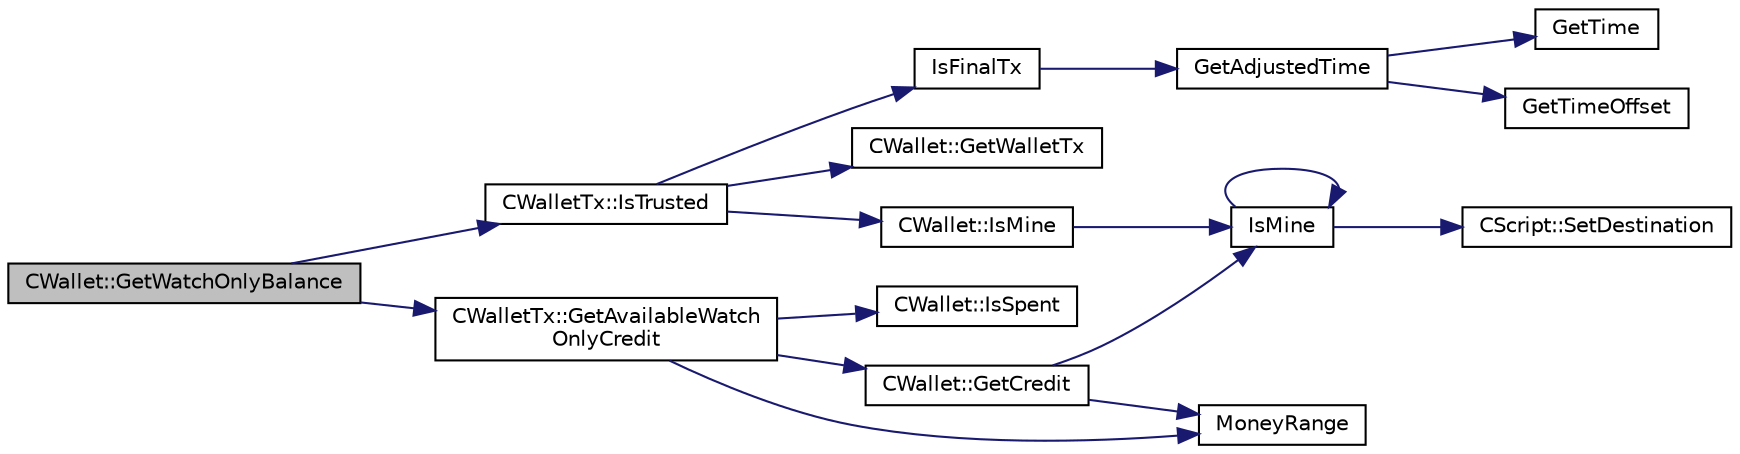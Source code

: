 digraph "CWallet::GetWatchOnlyBalance"
{
  edge [fontname="Helvetica",fontsize="10",labelfontname="Helvetica",labelfontsize="10"];
  node [fontname="Helvetica",fontsize="10",shape=record];
  rankdir="LR";
  Node1973 [label="CWallet::GetWatchOnlyBalance",height=0.2,width=0.4,color="black", fillcolor="grey75", style="filled", fontcolor="black"];
  Node1973 -> Node1974 [color="midnightblue",fontsize="10",style="solid",fontname="Helvetica"];
  Node1974 [label="CWalletTx::IsTrusted",height=0.2,width=0.4,color="black", fillcolor="white", style="filled",URL="$d6/d53/class_c_wallet_tx.html#a71efb0d5b5def8ae00a1d74b8741bfcb"];
  Node1974 -> Node1975 [color="midnightblue",fontsize="10",style="solid",fontname="Helvetica"];
  Node1975 [label="IsFinalTx",height=0.2,width=0.4,color="black", fillcolor="white", style="filled",URL="$df/d0a/main_8cpp.html#adc332cd7ac94e639bb4239618341be19"];
  Node1975 -> Node1976 [color="midnightblue",fontsize="10",style="solid",fontname="Helvetica"];
  Node1976 [label="GetAdjustedTime",height=0.2,width=0.4,color="black", fillcolor="white", style="filled",URL="$df/d2d/util_8cpp.html#a09f81b9c7650f898cf3cf305b87547e6"];
  Node1976 -> Node1977 [color="midnightblue",fontsize="10",style="solid",fontname="Helvetica"];
  Node1977 [label="GetTime",height=0.2,width=0.4,color="black", fillcolor="white", style="filled",URL="$df/d2d/util_8cpp.html#a46fac5fba8ba905b5f9acb364f5d8c6f"];
  Node1976 -> Node1978 [color="midnightblue",fontsize="10",style="solid",fontname="Helvetica"];
  Node1978 [label="GetTimeOffset",height=0.2,width=0.4,color="black", fillcolor="white", style="filled",URL="$df/d2d/util_8cpp.html#a50ca5344c75631267633f15cfe5e983e"];
  Node1974 -> Node1979 [color="midnightblue",fontsize="10",style="solid",fontname="Helvetica"];
  Node1979 [label="CWallet::GetWalletTx",height=0.2,width=0.4,color="black", fillcolor="white", style="filled",URL="$d2/de5/class_c_wallet.html#ac496716bb889a5934fa27398aeb2330a"];
  Node1974 -> Node1980 [color="midnightblue",fontsize="10",style="solid",fontname="Helvetica"];
  Node1980 [label="CWallet::IsMine",height=0.2,width=0.4,color="black", fillcolor="white", style="filled",URL="$d2/de5/class_c_wallet.html#a4eada57edc1c443564b8cc9b853d955c"];
  Node1980 -> Node1981 [color="midnightblue",fontsize="10",style="solid",fontname="Helvetica"];
  Node1981 [label="IsMine",height=0.2,width=0.4,color="black", fillcolor="white", style="filled",URL="$dd/d0f/script_8cpp.html#adc59cf67d903c1ba1ef225561b85bfce"];
  Node1981 -> Node1982 [color="midnightblue",fontsize="10",style="solid",fontname="Helvetica"];
  Node1982 [label="CScript::SetDestination",height=0.2,width=0.4,color="black", fillcolor="white", style="filled",URL="$d9/d4b/class_c_script.html#ad1b5a9077241aa06116040c4f1b7c31e"];
  Node1981 -> Node1981 [color="midnightblue",fontsize="10",style="solid",fontname="Helvetica"];
  Node1973 -> Node1983 [color="midnightblue",fontsize="10",style="solid",fontname="Helvetica"];
  Node1983 [label="CWalletTx::GetAvailableWatch\lOnlyCredit",height=0.2,width=0.4,color="black", fillcolor="white", style="filled",URL="$d6/d53/class_c_wallet_tx.html#ac78c4da3c420b2b28370cba7044dd68d"];
  Node1983 -> Node1984 [color="midnightblue",fontsize="10",style="solid",fontname="Helvetica"];
  Node1984 [label="CWallet::IsSpent",height=0.2,width=0.4,color="black", fillcolor="white", style="filled",URL="$d2/de5/class_c_wallet.html#a6adcf1c224ed3c3fe4b0b19f6fca75d8"];
  Node1983 -> Node1985 [color="midnightblue",fontsize="10",style="solid",fontname="Helvetica"];
  Node1985 [label="CWallet::GetCredit",height=0.2,width=0.4,color="black", fillcolor="white", style="filled",URL="$d2/de5/class_c_wallet.html#aa60b69c7d4ea6063ed83b13d7c6fe695"];
  Node1985 -> Node1986 [color="midnightblue",fontsize="10",style="solid",fontname="Helvetica"];
  Node1986 [label="MoneyRange",height=0.2,width=0.4,color="black", fillcolor="white", style="filled",URL="$dd/d2f/amount_8h.html#a12db56a9a1c931941f0943ecbb278aae"];
  Node1985 -> Node1981 [color="midnightblue",fontsize="10",style="solid",fontname="Helvetica"];
  Node1983 -> Node1986 [color="midnightblue",fontsize="10",style="solid",fontname="Helvetica"];
}
